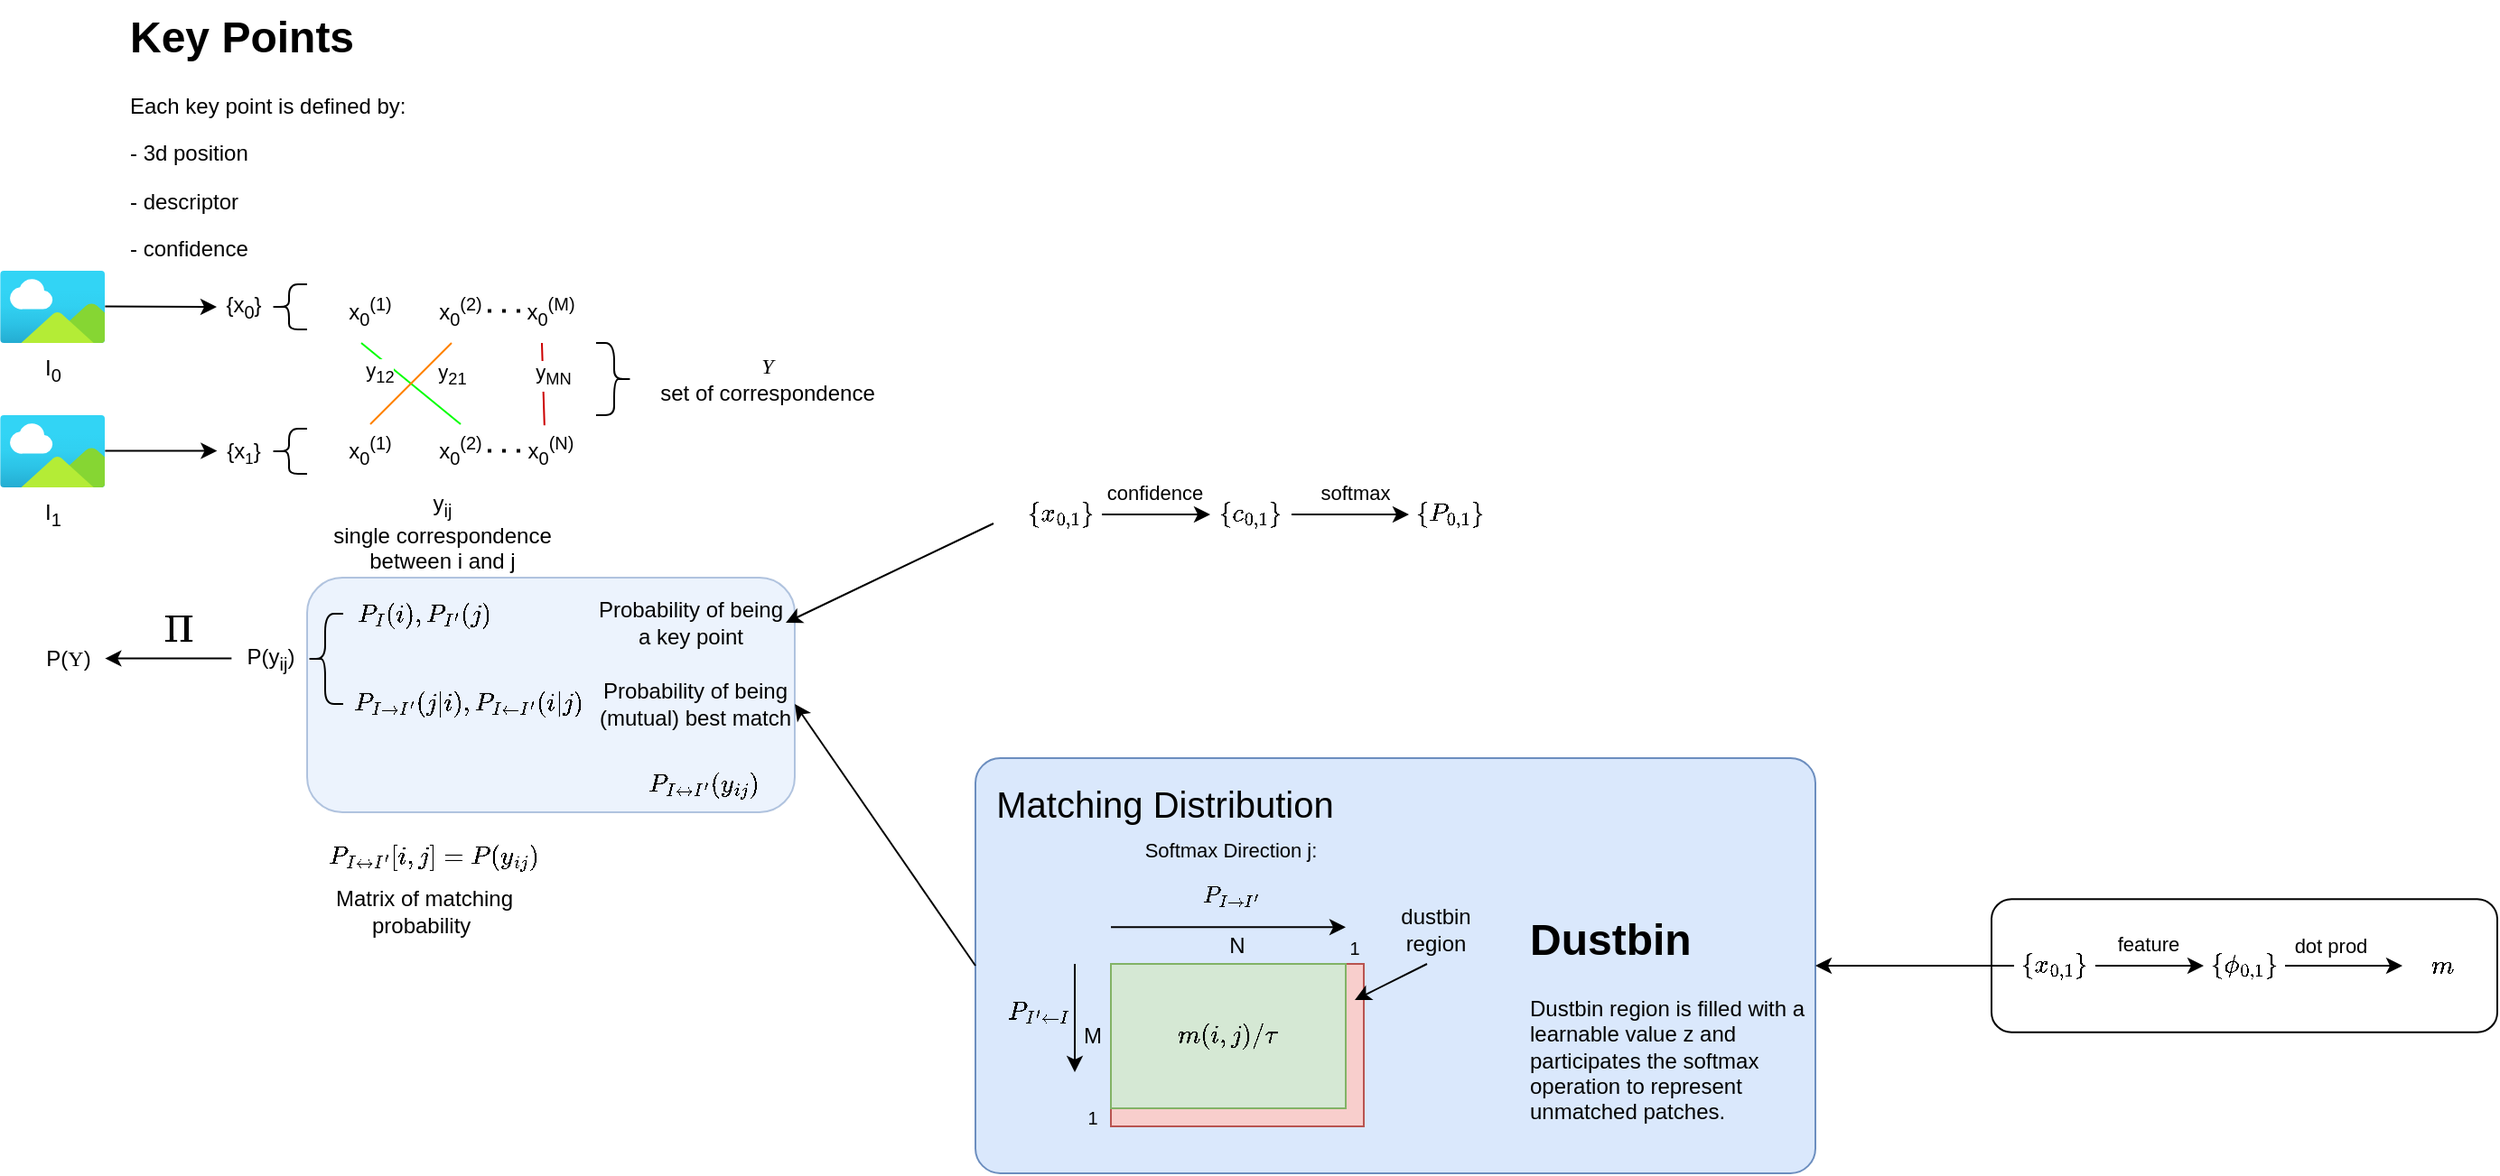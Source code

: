 <mxfile version="24.6.4" type="github">
  <diagram name="Page-1" id="vxwASHul4JyoGBCq2_7Z">
    <mxGraphModel dx="857" dy="1670" grid="1" gridSize="10" guides="1" tooltips="1" connect="1" arrows="1" fold="1" page="1" pageScale="1" pageWidth="850" pageHeight="1100" math="1" shadow="0">
      <root>
        <mxCell id="0" />
        <mxCell id="1" parent="0" />
        <mxCell id="uR3X_ZQ54fD36TD81xBb-80" value="" style="rounded=1;whiteSpace=wrap;html=1;" vertex="1" parent="1">
          <mxGeometry x="1262.5" y="428.13" width="280" height="73.75" as="geometry" />
        </mxCell>
        <mxCell id="uR3X_ZQ54fD36TD81xBb-60" value="" style="rounded=1;whiteSpace=wrap;html=1;arcSize=6;fillColor=#dae8fc;strokeColor=#6c8ebf;" vertex="1" parent="1">
          <mxGeometry x="700" y="350" width="465" height="230" as="geometry" />
        </mxCell>
        <mxCell id="uR3X_ZQ54fD36TD81xBb-47" value="" style="rounded=0;whiteSpace=wrap;html=1;fillColor=#f8cecc;strokeColor=#b85450;" vertex="1" parent="1">
          <mxGeometry x="775" y="464" width="140" height="90" as="geometry" />
        </mxCell>
        <mxCell id="uR3X_ZQ54fD36TD81xBb-42" value="" style="rounded=1;whiteSpace=wrap;html=1;fillColor=#dae8fc;strokeColor=#6c8ebf;opacity=50;" vertex="1" parent="1">
          <mxGeometry x="330" y="250" width="270" height="130" as="geometry" />
        </mxCell>
        <mxCell id="uR3X_ZQ54fD36TD81xBb-1" value="I&lt;sub&gt;0&lt;/sub&gt;" style="image;aspect=fixed;html=1;points=[];align=center;fontSize=12;image=img/lib/azure2/general/Image.svg;" vertex="1" parent="1">
          <mxGeometry x="160" y="80" width="58.18" height="40" as="geometry" />
        </mxCell>
        <mxCell id="uR3X_ZQ54fD36TD81xBb-2" value="I&lt;sub&gt;1&lt;/sub&gt;" style="image;aspect=fixed;html=1;points=[];align=center;fontSize=12;image=img/lib/azure2/general/Image.svg;" vertex="1" parent="1">
          <mxGeometry x="160" y="160" width="58.18" height="40" as="geometry" />
        </mxCell>
        <mxCell id="uR3X_ZQ54fD36TD81xBb-3" value="" style="endArrow=classic;html=1;rounded=0;exitX=1;exitY=0.495;exitDx=0;exitDy=0;exitPerimeter=0;" edge="1" parent="1" source="uR3X_ZQ54fD36TD81xBb-1">
          <mxGeometry width="50" height="50" relative="1" as="geometry">
            <mxPoint x="240" y="120" as="sourcePoint" />
            <mxPoint x="280" y="100" as="targetPoint" />
          </mxGeometry>
        </mxCell>
        <mxCell id="uR3X_ZQ54fD36TD81xBb-4" value="" style="endArrow=classic;html=1;rounded=0;exitX=1;exitY=0.495;exitDx=0;exitDy=0;exitPerimeter=0;" edge="1" parent="1">
          <mxGeometry width="50" height="50" relative="1" as="geometry">
            <mxPoint x="218.18" y="179.8" as="sourcePoint" />
            <mxPoint x="280.18" y="179.8" as="targetPoint" />
          </mxGeometry>
        </mxCell>
        <mxCell id="uR3X_ZQ54fD36TD81xBb-5" value="{x&lt;sub&gt;0&lt;/sub&gt;}" style="text;html=1;align=center;verticalAlign=middle;whiteSpace=wrap;rounded=0;" vertex="1" parent="1">
          <mxGeometry x="280" y="85" width="30" height="30" as="geometry" />
        </mxCell>
        <mxCell id="uR3X_ZQ54fD36TD81xBb-6" value="{x&lt;font size=&quot;1&quot;&gt;&lt;sub&gt;1&lt;/sub&gt;&lt;/font&gt;}" style="text;html=1;align=center;verticalAlign=middle;whiteSpace=wrap;rounded=0;" vertex="1" parent="1">
          <mxGeometry x="280" y="165" width="30" height="30" as="geometry" />
        </mxCell>
        <mxCell id="uR3X_ZQ54fD36TD81xBb-9" value="&lt;h1 style=&quot;margin-top: 0px;&quot;&gt;Key Points&lt;/h1&gt;&lt;p&gt;Each key point is defined by:&lt;/p&gt;&lt;p&gt;- 3d position&lt;/p&gt;&lt;p&gt;- descriptor&lt;/p&gt;&lt;p&gt;- confidence&lt;/p&gt;" style="text;html=1;whiteSpace=wrap;overflow=hidden;rounded=0;" vertex="1" parent="1">
          <mxGeometry x="230" y="-70" width="180" height="150" as="geometry" />
        </mxCell>
        <mxCell id="uR3X_ZQ54fD36TD81xBb-11" value="&lt;i&gt;&lt;font face=&quot;Comic Sans MS&quot;&gt;Y&lt;/font&gt;&lt;/i&gt;&lt;div&gt;set of correspondence&lt;/div&gt;" style="text;html=1;align=center;verticalAlign=middle;whiteSpace=wrap;rounded=0;" vertex="1" parent="1">
          <mxGeometry x="510" y="125" width="150" height="30" as="geometry" />
        </mxCell>
        <mxCell id="uR3X_ZQ54fD36TD81xBb-12" value="" style="shape=curlyBracket;whiteSpace=wrap;html=1;rounded=1;labelPosition=left;verticalLabelPosition=middle;align=right;verticalAlign=middle;" vertex="1" parent="1">
          <mxGeometry x="310" y="87.5" width="20" height="25" as="geometry" />
        </mxCell>
        <mxCell id="uR3X_ZQ54fD36TD81xBb-13" value="x&lt;sub&gt;0&lt;/sub&gt;&lt;sup&gt;(1)&lt;/sup&gt;" style="text;html=1;align=center;verticalAlign=middle;whiteSpace=wrap;rounded=0;" vertex="1" parent="1">
          <mxGeometry x="350" y="87.5" width="30" height="30" as="geometry" />
        </mxCell>
        <mxCell id="uR3X_ZQ54fD36TD81xBb-14" value="x&lt;sub&gt;0&lt;/sub&gt;&lt;sup&gt;(2)&lt;/sup&gt;" style="text;html=1;align=center;verticalAlign=middle;whiteSpace=wrap;rounded=0;" vertex="1" parent="1">
          <mxGeometry x="400" y="87.5" width="30" height="30" as="geometry" />
        </mxCell>
        <mxCell id="uR3X_ZQ54fD36TD81xBb-15" value="x&lt;sub&gt;0&lt;/sub&gt;&lt;sup&gt;(1)&lt;/sup&gt;" style="text;html=1;align=center;verticalAlign=middle;whiteSpace=wrap;rounded=0;" vertex="1" parent="1">
          <mxGeometry x="350" y="165" width="30" height="30" as="geometry" />
        </mxCell>
        <mxCell id="uR3X_ZQ54fD36TD81xBb-16" value="x&lt;sub&gt;0&lt;/sub&gt;&lt;sup&gt;(2)&lt;/sup&gt;" style="text;html=1;align=center;verticalAlign=middle;whiteSpace=wrap;rounded=0;" vertex="1" parent="1">
          <mxGeometry x="400" y="165" width="30" height="30" as="geometry" />
        </mxCell>
        <mxCell id="uR3X_ZQ54fD36TD81xBb-17" value="x&lt;sub&gt;0&lt;/sub&gt;&lt;sup&gt;(N)&lt;/sup&gt;" style="text;html=1;align=center;verticalAlign=middle;whiteSpace=wrap;rounded=0;" vertex="1" parent="1">
          <mxGeometry x="450" y="165" width="30" height="30" as="geometry" />
        </mxCell>
        <mxCell id="uR3X_ZQ54fD36TD81xBb-18" value="x&lt;sub&gt;0&lt;/sub&gt;&lt;sup&gt;(M)&lt;/sup&gt;" style="text;html=1;align=center;verticalAlign=middle;whiteSpace=wrap;rounded=0;" vertex="1" parent="1">
          <mxGeometry x="450" y="87.5" width="30" height="30" as="geometry" />
        </mxCell>
        <mxCell id="uR3X_ZQ54fD36TD81xBb-19" value="" style="endArrow=none;dashed=1;html=1;dashPattern=1 3;strokeWidth=2;rounded=0;" edge="1" parent="1">
          <mxGeometry width="50" height="50" relative="1" as="geometry">
            <mxPoint x="430" y="102.3" as="sourcePoint" />
            <mxPoint x="450" y="102.3" as="targetPoint" />
          </mxGeometry>
        </mxCell>
        <mxCell id="uR3X_ZQ54fD36TD81xBb-20" value="" style="endArrow=none;dashed=1;html=1;dashPattern=1 3;strokeWidth=2;rounded=0;" edge="1" parent="1">
          <mxGeometry width="50" height="50" relative="1" as="geometry">
            <mxPoint x="430" y="179.8" as="sourcePoint" />
            <mxPoint x="450" y="179.8" as="targetPoint" />
          </mxGeometry>
        </mxCell>
        <mxCell id="uR3X_ZQ54fD36TD81xBb-21" value="" style="endArrow=none;html=1;rounded=0;exitX=0.5;exitY=0;exitDx=0;exitDy=0;strokeColor=#00FF00;" edge="1" parent="1" source="uR3X_ZQ54fD36TD81xBb-16">
          <mxGeometry width="50" height="50" relative="1" as="geometry">
            <mxPoint x="520" y="210" as="sourcePoint" />
            <mxPoint x="360" y="120" as="targetPoint" />
          </mxGeometry>
        </mxCell>
        <mxCell id="uR3X_ZQ54fD36TD81xBb-25" value="y&lt;sub&gt;12&lt;/sub&gt;" style="edgeLabel;html=1;align=center;verticalAlign=middle;resizable=0;points=[];" vertex="1" connectable="0" parent="uR3X_ZQ54fD36TD81xBb-21">
          <mxGeometry x="-0.44" relative="1" as="geometry">
            <mxPoint x="-30" y="-16" as="offset" />
          </mxGeometry>
        </mxCell>
        <mxCell id="uR3X_ZQ54fD36TD81xBb-22" value="" style="endArrow=none;html=1;rounded=0;exitX=0.5;exitY=0;exitDx=0;exitDy=0;strokeColor=#FF8000;" edge="1" parent="1" source="uR3X_ZQ54fD36TD81xBb-15">
          <mxGeometry width="50" height="50" relative="1" as="geometry">
            <mxPoint x="290" y="300" as="sourcePoint" />
            <mxPoint x="410" y="120" as="targetPoint" />
          </mxGeometry>
        </mxCell>
        <mxCell id="uR3X_ZQ54fD36TD81xBb-24" value="y&lt;sub&gt;21&lt;/sub&gt;" style="edgeLabel;html=1;align=center;verticalAlign=middle;resizable=0;points=[];" vertex="1" connectable="0" parent="uR3X_ZQ54fD36TD81xBb-22">
          <mxGeometry x="0.392" y="-1" relative="1" as="geometry">
            <mxPoint x="13" y="4" as="offset" />
          </mxGeometry>
        </mxCell>
        <mxCell id="uR3X_ZQ54fD36TD81xBb-23" value="" style="endArrow=none;html=1;rounded=0;exitX=0.38;exitY=0.02;exitDx=0;exitDy=0;exitPerimeter=0;strokeColor=#CC0000;" edge="1" parent="1" source="uR3X_ZQ54fD36TD81xBb-17">
          <mxGeometry width="50" height="50" relative="1" as="geometry">
            <mxPoint x="280" y="270" as="sourcePoint" />
            <mxPoint x="460" y="120" as="targetPoint" />
          </mxGeometry>
        </mxCell>
        <mxCell id="uR3X_ZQ54fD36TD81xBb-26" value="y&lt;sub&gt;MN&lt;/sub&gt;" style="edgeLabel;html=1;align=center;verticalAlign=middle;resizable=0;points=[];" vertex="1" connectable="0" parent="uR3X_ZQ54fD36TD81xBb-23">
          <mxGeometry x="0.345" y="1" relative="1" as="geometry">
            <mxPoint x="6" y="3" as="offset" />
          </mxGeometry>
        </mxCell>
        <mxCell id="uR3X_ZQ54fD36TD81xBb-27" value="" style="shape=curlyBracket;whiteSpace=wrap;html=1;rounded=1;labelPosition=left;verticalLabelPosition=middle;align=right;verticalAlign=middle;" vertex="1" parent="1">
          <mxGeometry x="310" y="167.5" width="20" height="25" as="geometry" />
        </mxCell>
        <mxCell id="uR3X_ZQ54fD36TD81xBb-28" value="y&lt;sub&gt;ij&lt;/sub&gt;&lt;br&gt;&lt;div&gt;single correspondence&lt;/div&gt;&lt;div&gt;between i and j&lt;/div&gt;" style="text;html=1;align=center;verticalAlign=middle;whiteSpace=wrap;rounded=0;" vertex="1" parent="1">
          <mxGeometry x="330" y="200" width="150" height="50" as="geometry" />
        </mxCell>
        <mxCell id="uR3X_ZQ54fD36TD81xBb-29" value="" style="shape=curlyBracket;whiteSpace=wrap;html=1;rounded=1;flipH=1;labelPosition=right;verticalLabelPosition=middle;align=left;verticalAlign=middle;" vertex="1" parent="1">
          <mxGeometry x="490" y="120" width="20" height="40" as="geometry" />
        </mxCell>
        <mxCell id="uR3X_ZQ54fD36TD81xBb-30" value="P(&lt;font face=&quot;Comic Sans MS&quot;&gt;Y&lt;/font&gt;)" style="text;html=1;align=center;verticalAlign=middle;whiteSpace=wrap;rounded=0;" vertex="1" parent="1">
          <mxGeometry x="178.18" y="280" width="40" height="30" as="geometry" />
        </mxCell>
        <mxCell id="uR3X_ZQ54fD36TD81xBb-31" value="" style="endArrow=classic;html=1;rounded=0;" edge="1" parent="1">
          <mxGeometry width="50" height="50" relative="1" as="geometry">
            <mxPoint x="288.18" y="294.8" as="sourcePoint" />
            <mxPoint x="218.18" y="294.8" as="targetPoint" />
          </mxGeometry>
        </mxCell>
        <mxCell id="uR3X_ZQ54fD36TD81xBb-33" value="&lt;span style=&quot;white-space: nowrap; background-color: rgb(255, 255, 255);&quot;&gt;&lt;font style=&quot;font-size: 18px;&quot;&gt;$$\Pi$$&lt;/font&gt;&lt;/span&gt;" style="text;html=1;align=center;verticalAlign=middle;whiteSpace=wrap;rounded=0;" vertex="1" parent="1">
          <mxGeometry x="247.18" y="270" width="25" height="20" as="geometry" />
        </mxCell>
        <mxCell id="uR3X_ZQ54fD36TD81xBb-34" value="P(y&lt;sub&gt;ij&lt;/sub&gt;)" style="text;html=1;align=center;verticalAlign=middle;whiteSpace=wrap;rounded=0;" vertex="1" parent="1">
          <mxGeometry x="290" y="280" width="40" height="30" as="geometry" />
        </mxCell>
        <mxCell id="uR3X_ZQ54fD36TD81xBb-35" value="" style="shape=curlyBracket;whiteSpace=wrap;html=1;rounded=1;labelPosition=left;verticalLabelPosition=middle;align=right;verticalAlign=middle;" vertex="1" parent="1">
          <mxGeometry x="330" y="270" width="20" height="50" as="geometry" />
        </mxCell>
        <mxCell id="uR3X_ZQ54fD36TD81xBb-36" value="$$P_I(i), P_{I&#39;}(j)$$" style="text;html=1;align=center;verticalAlign=middle;whiteSpace=wrap;rounded=0;" vertex="1" parent="1">
          <mxGeometry x="350" y="256" width="90" height="30" as="geometry" />
        </mxCell>
        <mxCell id="uR3X_ZQ54fD36TD81xBb-37" value="$$P_{I \to I&#39;}(j | i), P_{I \leftarrow I&#39;}(i | j)$$" style="text;html=1;align=center;verticalAlign=middle;whiteSpace=wrap;rounded=0;" vertex="1" parent="1">
          <mxGeometry x="350" y="305" width="140" height="30" as="geometry" />
        </mxCell>
        <mxCell id="uR3X_ZQ54fD36TD81xBb-38" value="Probability of being a key point" style="text;html=1;align=center;verticalAlign=middle;whiteSpace=wrap;rounded=0;" vertex="1" parent="1">
          <mxGeometry x="490" y="260" width="105" height="30" as="geometry" />
        </mxCell>
        <mxCell id="uR3X_ZQ54fD36TD81xBb-39" value="Probability of being (mutual) best match" style="text;html=1;align=center;verticalAlign=middle;whiteSpace=wrap;rounded=0;" vertex="1" parent="1">
          <mxGeometry x="490" y="305" width="110" height="30" as="geometry" />
        </mxCell>
        <mxCell id="uR3X_ZQ54fD36TD81xBb-40" value="$$P_{I \leftrightarrow I&#39;}(y_{ij})$$" style="text;html=1;align=center;verticalAlign=middle;whiteSpace=wrap;rounded=0;" vertex="1" parent="1">
          <mxGeometry x="520" y="350" width="60" height="30" as="geometry" />
        </mxCell>
        <mxCell id="uR3X_ZQ54fD36TD81xBb-43" value="$$P_{I \leftrightarrow I&#39;}[i,j]= P(y_{ij})$$" style="text;html=1;align=center;verticalAlign=middle;whiteSpace=wrap;rounded=0;" vertex="1" parent="1">
          <mxGeometry x="375" y="390" width="50" height="30" as="geometry" />
        </mxCell>
        <mxCell id="uR3X_ZQ54fD36TD81xBb-44" value="Matrix of matching probability&amp;nbsp;" style="text;html=1;align=center;verticalAlign=middle;whiteSpace=wrap;rounded=0;" vertex="1" parent="1">
          <mxGeometry x="335" y="420" width="120" height="30" as="geometry" />
        </mxCell>
        <mxCell id="uR3X_ZQ54fD36TD81xBb-46" value="$$m(i,j) / \tau$$" style="rounded=0;whiteSpace=wrap;html=1;fillColor=#d5e8d4;strokeColor=#82b366;" vertex="1" parent="1">
          <mxGeometry x="775" y="464" width="130" height="80" as="geometry" />
        </mxCell>
        <mxCell id="uR3X_ZQ54fD36TD81xBb-48" value="N" style="text;html=1;align=center;verticalAlign=middle;whiteSpace=wrap;rounded=0;" vertex="1" parent="1">
          <mxGeometry x="815" y="444" width="60" height="20" as="geometry" />
        </mxCell>
        <mxCell id="uR3X_ZQ54fD36TD81xBb-49" value="M" style="text;html=1;align=center;verticalAlign=middle;whiteSpace=wrap;rounded=0;" vertex="1" parent="1">
          <mxGeometry x="755" y="489" width="20" height="30" as="geometry" />
        </mxCell>
        <mxCell id="uR3X_ZQ54fD36TD81xBb-50" value="&lt;font style=&quot;font-size: 10px;&quot;&gt;1&lt;/font&gt;" style="text;html=1;align=center;verticalAlign=middle;whiteSpace=wrap;rounded=0;" vertex="1" parent="1">
          <mxGeometry x="760" y="544" width="10" height="10" as="geometry" />
        </mxCell>
        <mxCell id="uR3X_ZQ54fD36TD81xBb-51" value="&lt;font style=&quot;font-size: 10px;&quot;&gt;1&lt;/font&gt;" style="text;html=1;align=center;verticalAlign=middle;whiteSpace=wrap;rounded=0;" vertex="1" parent="1">
          <mxGeometry x="905" y="450" width="10" height="10" as="geometry" />
        </mxCell>
        <mxCell id="uR3X_ZQ54fD36TD81xBb-52" value="" style="endArrow=classic;html=1;rounded=0;" edge="1" parent="1">
          <mxGeometry width="50" height="50" relative="1" as="geometry">
            <mxPoint x="950" y="464" as="sourcePoint" />
            <mxPoint x="910" y="484" as="targetPoint" />
          </mxGeometry>
        </mxCell>
        <mxCell id="uR3X_ZQ54fD36TD81xBb-53" value="dustbin&lt;div&gt;region&lt;/div&gt;" style="text;html=1;align=center;verticalAlign=middle;whiteSpace=wrap;rounded=0;" vertex="1" parent="1">
          <mxGeometry x="925" y="430" width="60" height="30" as="geometry" />
        </mxCell>
        <mxCell id="uR3X_ZQ54fD36TD81xBb-54" value="&lt;h1 style=&quot;margin-top: 0px;&quot;&gt;Dustbin&lt;/h1&gt;&lt;p&gt;Dustbin region is filled with a learnable value z and participates the softmax operation to represent unmatched patches.&lt;/p&gt;" style="text;html=1;whiteSpace=wrap;overflow=hidden;rounded=0;" vertex="1" parent="1">
          <mxGeometry x="1005" y="430" width="180" height="120" as="geometry" />
        </mxCell>
        <mxCell id="uR3X_ZQ54fD36TD81xBb-55" value="" style="endArrow=classic;html=1;rounded=0;" edge="1" parent="1">
          <mxGeometry width="50" height="50" relative="1" as="geometry">
            <mxPoint x="775" y="443.68" as="sourcePoint" />
            <mxPoint x="905" y="443.68" as="targetPoint" />
          </mxGeometry>
        </mxCell>
        <mxCell id="uR3X_ZQ54fD36TD81xBb-56" value="Softmax Direction j:$$P_{I \to I&#39;}$$" style="edgeLabel;html=1;align=center;verticalAlign=middle;resizable=0;points=[];labelBackgroundColor=none;" vertex="1" connectable="0" parent="uR3X_ZQ54fD36TD81xBb-55">
          <mxGeometry x="0.376" y="1" relative="1" as="geometry">
            <mxPoint x="-24" y="-24" as="offset" />
          </mxGeometry>
        </mxCell>
        <mxCell id="uR3X_ZQ54fD36TD81xBb-57" value="" style="endArrow=classic;html=1;rounded=0;" edge="1" parent="1">
          <mxGeometry width="50" height="50" relative="1" as="geometry">
            <mxPoint x="755" y="464" as="sourcePoint" />
            <mxPoint x="755" y="524" as="targetPoint" />
          </mxGeometry>
        </mxCell>
        <mxCell id="uR3X_ZQ54fD36TD81xBb-58" value="$$P_{I&#39; \leftarrow I}$$" style="text;html=1;align=center;verticalAlign=middle;whiteSpace=wrap;rounded=0;" vertex="1" parent="1">
          <mxGeometry x="715" y="475" width="40" height="30" as="geometry" />
        </mxCell>
        <mxCell id="uR3X_ZQ54fD36TD81xBb-59" value="&lt;font style=&quot;font-size: 20px;&quot;&gt;Matching Distribution&lt;/font&gt;" style="text;html=1;align=center;verticalAlign=middle;whiteSpace=wrap;rounded=0;" vertex="1" parent="1">
          <mxGeometry x="705" y="360" width="200" height="30" as="geometry" />
        </mxCell>
        <mxCell id="uR3X_ZQ54fD36TD81xBb-61" value="" style="endArrow=classic;html=1;rounded=0;exitX=0;exitY=0.5;exitDx=0;exitDy=0;entryX=1;entryY=0.5;entryDx=0;entryDy=0;" edge="1" parent="1" source="uR3X_ZQ54fD36TD81xBb-60" target="uR3X_ZQ54fD36TD81xBb-39">
          <mxGeometry width="50" height="50" relative="1" as="geometry">
            <mxPoint x="610" y="470" as="sourcePoint" />
            <mxPoint x="660" y="420" as="targetPoint" />
          </mxGeometry>
        </mxCell>
        <mxCell id="uR3X_ZQ54fD36TD81xBb-62" value="" style="endArrow=classic;html=1;rounded=0;entryX=1;entryY=0.5;entryDx=0;entryDy=0;" edge="1" parent="1" target="uR3X_ZQ54fD36TD81xBb-38">
          <mxGeometry width="50" height="50" relative="1" as="geometry">
            <mxPoint x="710" y="220" as="sourcePoint" />
            <mxPoint x="780" y="170" as="targetPoint" />
          </mxGeometry>
        </mxCell>
        <mxCell id="uR3X_ZQ54fD36TD81xBb-63" value="$$\{x_{0,1}\}$$" style="text;html=1;align=center;verticalAlign=middle;whiteSpace=wrap;rounded=0;" vertex="1" parent="1">
          <mxGeometry x="725" y="200" width="45" height="30" as="geometry" />
        </mxCell>
        <mxCell id="uR3X_ZQ54fD36TD81xBb-64" value="" style="endArrow=classic;html=1;rounded=0;exitX=1;exitY=0.5;exitDx=0;exitDy=0;entryX=0;entryY=0.5;entryDx=0;entryDy=0;" edge="1" parent="1" source="uR3X_ZQ54fD36TD81xBb-63" target="uR3X_ZQ54fD36TD81xBb-65">
          <mxGeometry width="50" height="50" relative="1" as="geometry">
            <mxPoint x="800" y="220" as="sourcePoint" />
            <mxPoint x="850" y="170" as="targetPoint" />
          </mxGeometry>
        </mxCell>
        <mxCell id="uR3X_ZQ54fD36TD81xBb-70" value="confidence" style="edgeLabel;html=1;align=center;verticalAlign=middle;resizable=0;points=[];" vertex="1" connectable="0" parent="uR3X_ZQ54fD36TD81xBb-64">
          <mxGeometry x="-0.231" relative="1" as="geometry">
            <mxPoint x="6" y="-12" as="offset" />
          </mxGeometry>
        </mxCell>
        <mxCell id="uR3X_ZQ54fD36TD81xBb-69" value="" style="edgeStyle=orthogonalEdgeStyle;rounded=0;orthogonalLoop=1;jettySize=auto;html=1;" edge="1" parent="1" source="uR3X_ZQ54fD36TD81xBb-65" target="uR3X_ZQ54fD36TD81xBb-67">
          <mxGeometry relative="1" as="geometry" />
        </mxCell>
        <mxCell id="uR3X_ZQ54fD36TD81xBb-71" value="softmax" style="edgeLabel;html=1;align=center;verticalAlign=middle;resizable=0;points=[];" vertex="1" connectable="0" parent="uR3X_ZQ54fD36TD81xBb-69">
          <mxGeometry x="-0.11" relative="1" as="geometry">
            <mxPoint x="6" y="-12" as="offset" />
          </mxGeometry>
        </mxCell>
        <mxCell id="uR3X_ZQ54fD36TD81xBb-65" value="$$\{c_{0,1}\}$$" style="text;html=1;align=center;verticalAlign=middle;whiteSpace=wrap;rounded=0;" vertex="1" parent="1">
          <mxGeometry x="830" y="200" width="45" height="30" as="geometry" />
        </mxCell>
        <mxCell id="uR3X_ZQ54fD36TD81xBb-67" value="$$\{P_{0,1}\}$$" style="text;html=1;align=center;verticalAlign=middle;whiteSpace=wrap;rounded=0;" vertex="1" parent="1">
          <mxGeometry x="940" y="200" width="45" height="30" as="geometry" />
        </mxCell>
        <mxCell id="uR3X_ZQ54fD36TD81xBb-79" value="" style="edgeStyle=orthogonalEdgeStyle;rounded=0;orthogonalLoop=1;jettySize=auto;html=1;entryX=1;entryY=0.5;entryDx=0;entryDy=0;" edge="1" parent="1" source="uR3X_ZQ54fD36TD81xBb-72" target="uR3X_ZQ54fD36TD81xBb-60">
          <mxGeometry relative="1" as="geometry" />
        </mxCell>
        <mxCell id="uR3X_ZQ54fD36TD81xBb-72" value="$$\{x_{0,1}\}$$" style="text;html=1;align=center;verticalAlign=middle;whiteSpace=wrap;rounded=0;" vertex="1" parent="1">
          <mxGeometry x="1275" y="450" width="45" height="30" as="geometry" />
        </mxCell>
        <mxCell id="uR3X_ZQ54fD36TD81xBb-73" value="" style="endArrow=classic;html=1;rounded=0;exitX=1;exitY=0.5;exitDx=0;exitDy=0;entryX=0;entryY=0.5;entryDx=0;entryDy=0;" edge="1" parent="1" source="uR3X_ZQ54fD36TD81xBb-72" target="uR3X_ZQ54fD36TD81xBb-77">
          <mxGeometry width="50" height="50" relative="1" as="geometry">
            <mxPoint x="1350" y="470" as="sourcePoint" />
            <mxPoint x="1400" y="420" as="targetPoint" />
          </mxGeometry>
        </mxCell>
        <mxCell id="uR3X_ZQ54fD36TD81xBb-74" value="feature" style="edgeLabel;html=1;align=center;verticalAlign=middle;resizable=0;points=[];" vertex="1" connectable="0" parent="uR3X_ZQ54fD36TD81xBb-73">
          <mxGeometry x="-0.231" relative="1" as="geometry">
            <mxPoint x="6" y="-12" as="offset" />
          </mxGeometry>
        </mxCell>
        <mxCell id="uR3X_ZQ54fD36TD81xBb-75" value="" style="edgeStyle=orthogonalEdgeStyle;rounded=0;orthogonalLoop=1;jettySize=auto;html=1;" edge="1" parent="1" source="uR3X_ZQ54fD36TD81xBb-77" target="uR3X_ZQ54fD36TD81xBb-78">
          <mxGeometry relative="1" as="geometry" />
        </mxCell>
        <mxCell id="uR3X_ZQ54fD36TD81xBb-76" value="dot prod" style="edgeLabel;html=1;align=center;verticalAlign=middle;resizable=0;points=[];" vertex="1" connectable="0" parent="uR3X_ZQ54fD36TD81xBb-75">
          <mxGeometry x="-0.11" relative="1" as="geometry">
            <mxPoint x="-4" y="-11" as="offset" />
          </mxGeometry>
        </mxCell>
        <mxCell id="uR3X_ZQ54fD36TD81xBb-77" value="$$\{\phi_{0,1}\}$$" style="text;html=1;align=center;verticalAlign=middle;whiteSpace=wrap;rounded=0;" vertex="1" parent="1">
          <mxGeometry x="1380" y="450" width="45" height="30" as="geometry" />
        </mxCell>
        <mxCell id="uR3X_ZQ54fD36TD81xBb-78" value="$$m$$" style="text;html=1;align=center;verticalAlign=middle;whiteSpace=wrap;rounded=0;" vertex="1" parent="1">
          <mxGeometry x="1490" y="450" width="45" height="30" as="geometry" />
        </mxCell>
      </root>
    </mxGraphModel>
  </diagram>
</mxfile>
